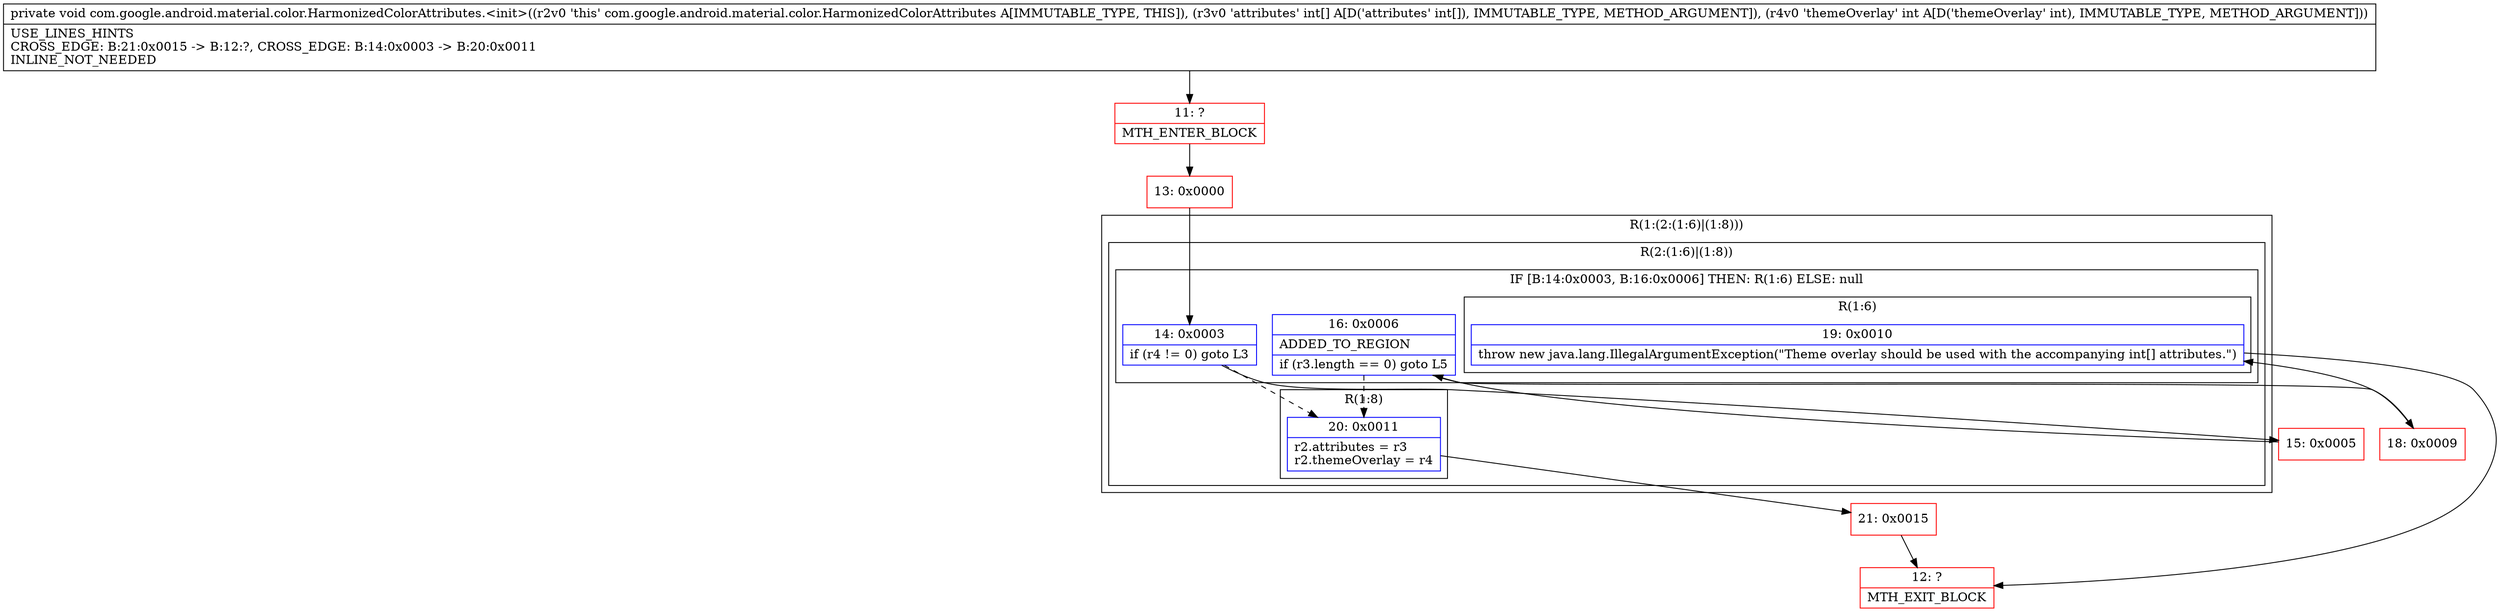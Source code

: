digraph "CFG forcom.google.android.material.color.HarmonizedColorAttributes.\<init\>([II)V" {
subgraph cluster_Region_729838946 {
label = "R(1:(2:(1:6)|(1:8)))";
node [shape=record,color=blue];
subgraph cluster_Region_1555144417 {
label = "R(2:(1:6)|(1:8))";
node [shape=record,color=blue];
subgraph cluster_IfRegion_468607023 {
label = "IF [B:14:0x0003, B:16:0x0006] THEN: R(1:6) ELSE: null";
node [shape=record,color=blue];
Node_14 [shape=record,label="{14\:\ 0x0003|if (r4 != 0) goto L3\l}"];
Node_16 [shape=record,label="{16\:\ 0x0006|ADDED_TO_REGION\l|if (r3.length == 0) goto L5\l}"];
subgraph cluster_Region_1341719253 {
label = "R(1:6)";
node [shape=record,color=blue];
Node_19 [shape=record,label="{19\:\ 0x0010|throw new java.lang.IllegalArgumentException(\"Theme overlay should be used with the accompanying int[] attributes.\")\l}"];
}
}
subgraph cluster_Region_1744454957 {
label = "R(1:8)";
node [shape=record,color=blue];
Node_20 [shape=record,label="{20\:\ 0x0011|r2.attributes = r3\lr2.themeOverlay = r4\l}"];
}
}
}
Node_11 [shape=record,color=red,label="{11\:\ ?|MTH_ENTER_BLOCK\l}"];
Node_13 [shape=record,color=red,label="{13\:\ 0x0000}"];
Node_15 [shape=record,color=red,label="{15\:\ 0x0005}"];
Node_18 [shape=record,color=red,label="{18\:\ 0x0009}"];
Node_12 [shape=record,color=red,label="{12\:\ ?|MTH_EXIT_BLOCK\l}"];
Node_21 [shape=record,color=red,label="{21\:\ 0x0015}"];
MethodNode[shape=record,label="{private void com.google.android.material.color.HarmonizedColorAttributes.\<init\>((r2v0 'this' com.google.android.material.color.HarmonizedColorAttributes A[IMMUTABLE_TYPE, THIS]), (r3v0 'attributes' int[] A[D('attributes' int[]), IMMUTABLE_TYPE, METHOD_ARGUMENT]), (r4v0 'themeOverlay' int A[D('themeOverlay' int), IMMUTABLE_TYPE, METHOD_ARGUMENT]))  | USE_LINES_HINTS\lCROSS_EDGE: B:21:0x0015 \-\> B:12:?, CROSS_EDGE: B:14:0x0003 \-\> B:20:0x0011\lINLINE_NOT_NEEDED\l}"];
MethodNode -> Node_11;Node_14 -> Node_15;
Node_14 -> Node_20[style=dashed];
Node_16 -> Node_18;
Node_16 -> Node_20[style=dashed];
Node_19 -> Node_12;
Node_20 -> Node_21;
Node_11 -> Node_13;
Node_13 -> Node_14;
Node_15 -> Node_16;
Node_18 -> Node_19;
Node_21 -> Node_12;
}

